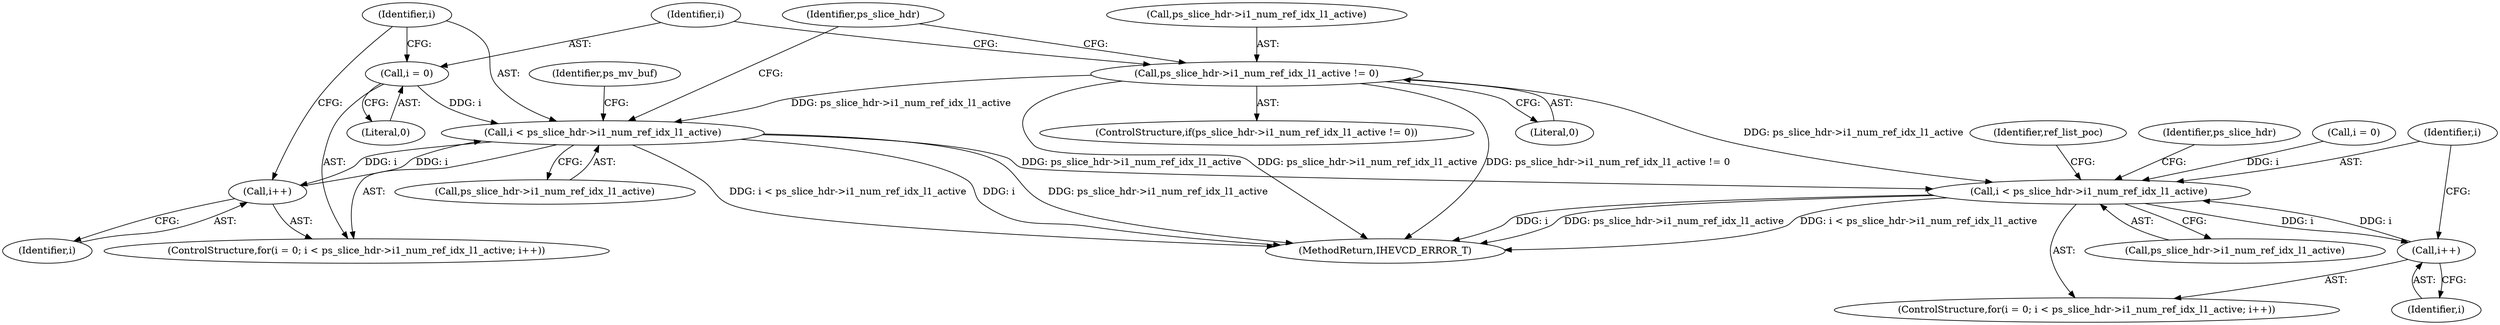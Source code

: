 digraph "0_Android_bcfc7124f6ef9f1ec128fb2e90de774a5b33d199_0@pointer" {
"1000569" [label="(Call,i < ps_slice_hdr->i1_num_ref_idx_l1_active)"];
"1000574" [label="(Call,i++)"];
"1000569" [label="(Call,i < ps_slice_hdr->i1_num_ref_idx_l1_active)"];
"1000566" [label="(Call,i = 0)"];
"1000559" [label="(Call,ps_slice_hdr->i1_num_ref_idx_l1_active != 0)"];
"1000779" [label="(Call,i < ps_slice_hdr->i1_num_ref_idx_l1_active)"];
"1000784" [label="(Call,i++)"];
"1000570" [label="(Identifier,i)"];
"1000560" [label="(Call,ps_slice_hdr->i1_num_ref_idx_l1_active)"];
"1000575" [label="(Identifier,i)"];
"1000784" [label="(Call,i++)"];
"1000568" [label="(Literal,0)"];
"1000581" [label="(Identifier,ps_mv_buf)"];
"1000558" [label="(ControlStructure,if(ps_slice_hdr->i1_num_ref_idx_l1_active != 0))"];
"1000788" [label="(Identifier,ref_list_poc)"];
"1000780" [label="(Identifier,i)"];
"1000811" [label="(Identifier,ps_slice_hdr)"];
"1000565" [label="(ControlStructure,for(i = 0; i < ps_slice_hdr->i1_num_ref_idx_l1_active; i++))"];
"1000569" [label="(Call,i < ps_slice_hdr->i1_num_ref_idx_l1_active)"];
"1000785" [label="(Identifier,i)"];
"1000776" [label="(Call,i = 0)"];
"1000567" [label="(Identifier,i)"];
"1000559" [label="(Call,ps_slice_hdr->i1_num_ref_idx_l1_active != 0)"];
"1000571" [label="(Call,ps_slice_hdr->i1_num_ref_idx_l1_active)"];
"1000566" [label="(Call,i = 0)"];
"1000781" [label="(Call,ps_slice_hdr->i1_num_ref_idx_l1_active)"];
"1005173" [label="(MethodReturn,IHEVCD_ERROR_T)"];
"1000775" [label="(ControlStructure,for(i = 0; i < ps_slice_hdr->i1_num_ref_idx_l1_active; i++))"];
"1000574" [label="(Call,i++)"];
"1000779" [label="(Call,i < ps_slice_hdr->i1_num_ref_idx_l1_active)"];
"1000634" [label="(Identifier,ps_slice_hdr)"];
"1000563" [label="(Literal,0)"];
"1000569" -> "1000565"  [label="AST: "];
"1000569" -> "1000571"  [label="CFG: "];
"1000570" -> "1000569"  [label="AST: "];
"1000571" -> "1000569"  [label="AST: "];
"1000581" -> "1000569"  [label="CFG: "];
"1000634" -> "1000569"  [label="CFG: "];
"1000569" -> "1005173"  [label="DDG: ps_slice_hdr->i1_num_ref_idx_l1_active"];
"1000569" -> "1005173"  [label="DDG: i < ps_slice_hdr->i1_num_ref_idx_l1_active"];
"1000569" -> "1005173"  [label="DDG: i"];
"1000574" -> "1000569"  [label="DDG: i"];
"1000566" -> "1000569"  [label="DDG: i"];
"1000559" -> "1000569"  [label="DDG: ps_slice_hdr->i1_num_ref_idx_l1_active"];
"1000569" -> "1000574"  [label="DDG: i"];
"1000569" -> "1000779"  [label="DDG: ps_slice_hdr->i1_num_ref_idx_l1_active"];
"1000574" -> "1000565"  [label="AST: "];
"1000574" -> "1000575"  [label="CFG: "];
"1000575" -> "1000574"  [label="AST: "];
"1000570" -> "1000574"  [label="CFG: "];
"1000566" -> "1000565"  [label="AST: "];
"1000566" -> "1000568"  [label="CFG: "];
"1000567" -> "1000566"  [label="AST: "];
"1000568" -> "1000566"  [label="AST: "];
"1000570" -> "1000566"  [label="CFG: "];
"1000559" -> "1000558"  [label="AST: "];
"1000559" -> "1000563"  [label="CFG: "];
"1000560" -> "1000559"  [label="AST: "];
"1000563" -> "1000559"  [label="AST: "];
"1000567" -> "1000559"  [label="CFG: "];
"1000634" -> "1000559"  [label="CFG: "];
"1000559" -> "1005173"  [label="DDG: ps_slice_hdr->i1_num_ref_idx_l1_active"];
"1000559" -> "1005173"  [label="DDG: ps_slice_hdr->i1_num_ref_idx_l1_active != 0"];
"1000559" -> "1000779"  [label="DDG: ps_slice_hdr->i1_num_ref_idx_l1_active"];
"1000779" -> "1000775"  [label="AST: "];
"1000779" -> "1000781"  [label="CFG: "];
"1000780" -> "1000779"  [label="AST: "];
"1000781" -> "1000779"  [label="AST: "];
"1000788" -> "1000779"  [label="CFG: "];
"1000811" -> "1000779"  [label="CFG: "];
"1000779" -> "1005173"  [label="DDG: i"];
"1000779" -> "1005173"  [label="DDG: ps_slice_hdr->i1_num_ref_idx_l1_active"];
"1000779" -> "1005173"  [label="DDG: i < ps_slice_hdr->i1_num_ref_idx_l1_active"];
"1000784" -> "1000779"  [label="DDG: i"];
"1000776" -> "1000779"  [label="DDG: i"];
"1000779" -> "1000784"  [label="DDG: i"];
"1000784" -> "1000775"  [label="AST: "];
"1000784" -> "1000785"  [label="CFG: "];
"1000785" -> "1000784"  [label="AST: "];
"1000780" -> "1000784"  [label="CFG: "];
}
